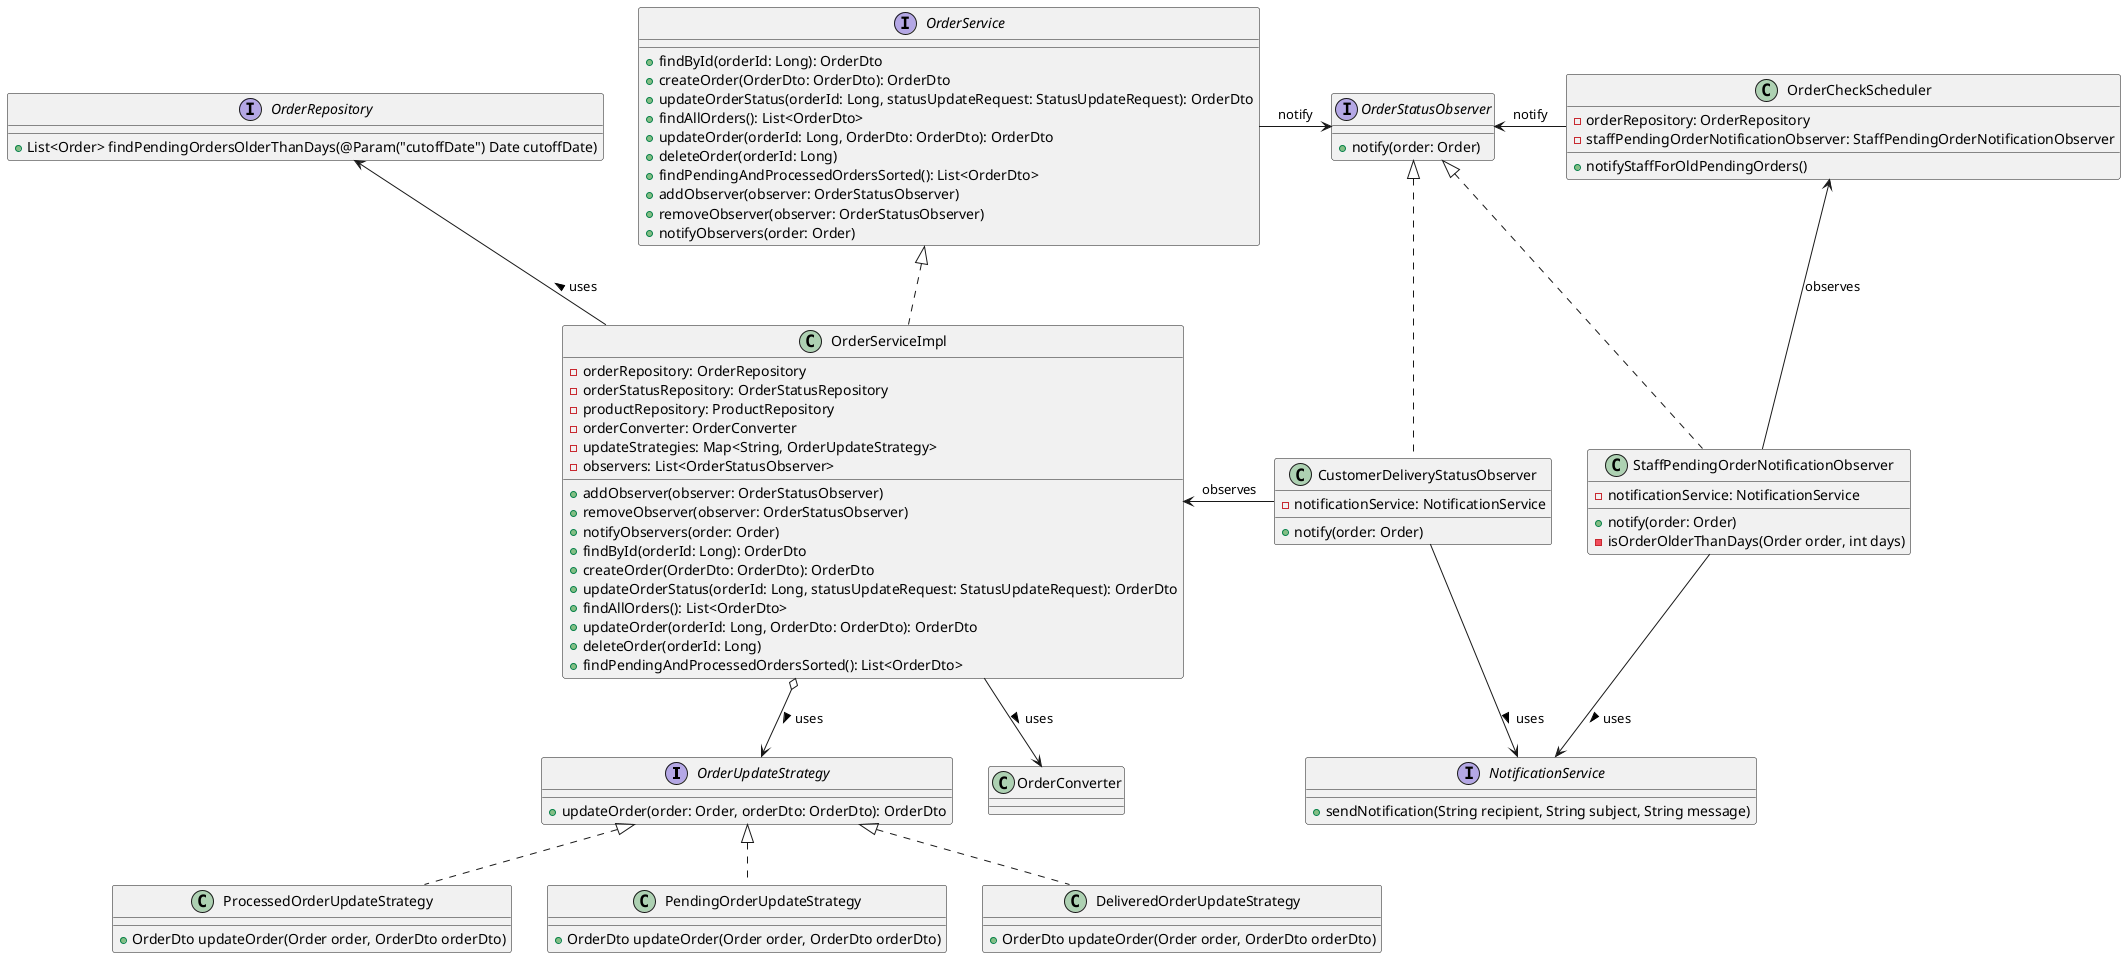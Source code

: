 @startuml Class Diagram

interface OrderUpdateStrategy {
  +updateOrder(order: Order, orderDto: OrderDto): OrderDto
}

interface OrderRepository {
  +List<Order> findPendingOrdersOlderThanDays(@Param("cutoffDate") Date cutoffDate)
}

class ProcessedOrderUpdateStrategy implements OrderUpdateStrategy {
  +OrderDto updateOrder(Order order, OrderDto orderDto)
}

class PendingOrderUpdateStrategy implements OrderUpdateStrategy {
  +OrderDto updateOrder(Order order, OrderDto orderDto)
}

class DeliveredOrderUpdateStrategy implements OrderUpdateStrategy {
  +OrderDto updateOrder(Order order, OrderDto orderDto)
}

interface OrderService {
  +findById(orderId: Long): OrderDto
  +createOrder(OrderDto: OrderDto): OrderDto
  +updateOrderStatus(orderId: Long, statusUpdateRequest: StatusUpdateRequest): OrderDto
  +findAllOrders(): List<OrderDto>
  +updateOrder(orderId: Long, OrderDto: OrderDto): OrderDto
  +deleteOrder(orderId: Long)
  +findPendingAndProcessedOrdersSorted(): List<OrderDto>
  +addObserver(observer: OrderStatusObserver)
  +removeObserver(observer: OrderStatusObserver)
  +notifyObservers(order: Order)
}

class OrderServiceImpl implements OrderService {
  -orderRepository: OrderRepository
  -orderStatusRepository: OrderStatusRepository
  -productRepository: ProductRepository
  -orderConverter: OrderConverter
  -updateStrategies: Map<String, OrderUpdateStrategy>
  -observers: List<OrderStatusObserver>
  +addObserver(observer: OrderStatusObserver)
  +removeObserver(observer: OrderStatusObserver)
  +notifyObservers(order: Order)
  +findById(orderId: Long): OrderDto
  +createOrder(OrderDto: OrderDto): OrderDto
  +updateOrderStatus(orderId: Long, statusUpdateRequest: StatusUpdateRequest): OrderDto
  +findAllOrders(): List<OrderDto>
  +updateOrder(orderId: Long, OrderDto: OrderDto): OrderDto
  +deleteOrder(orderId: Long)
  +findPendingAndProcessedOrdersSorted(): List<OrderDto>
}

interface OrderStatusObserver {
  +notify(order: Order)
}

class CustomerDeliveryStatusObserver implements OrderStatusObserver {
  -notificationService: NotificationService
  +notify(order: Order)
}

class StaffPendingOrderNotificationObserver implements OrderStatusObserver {
  -notificationService: NotificationService
  +notify(order: Order)
  -isOrderOlderThanDays(Order order, int days)
}

OrderServiceImpl o-down-> OrderUpdateStrategy : uses >
OrderService -right-> OrderStatusObserver : notify
OrderServiceImpl -up-> OrderRepository : uses >

interface NotificationService {
  +sendNotification(String recipient, String subject, String message)
}

CustomerDeliveryStatusObserver --> NotificationService : uses >
StaffPendingOrderNotificationObserver --> NotificationService : uses >

class OrderConverter {
}

class OrderCheckScheduler {
    -orderRepository: OrderRepository
    -staffPendingOrderNotificationObserver: StaffPendingOrderNotificationObserver
    +notifyStaffForOldPendingOrders()
}

OrderCheckScheduler -left-> OrderStatusObserver : notify
OrderCheckScheduler <-down- StaffPendingOrderNotificationObserver : observes
OrderServiceImpl <-right- CustomerDeliveryStatusObserver: observes
OrderServiceImpl --> OrderConverter : uses >

@enduml
